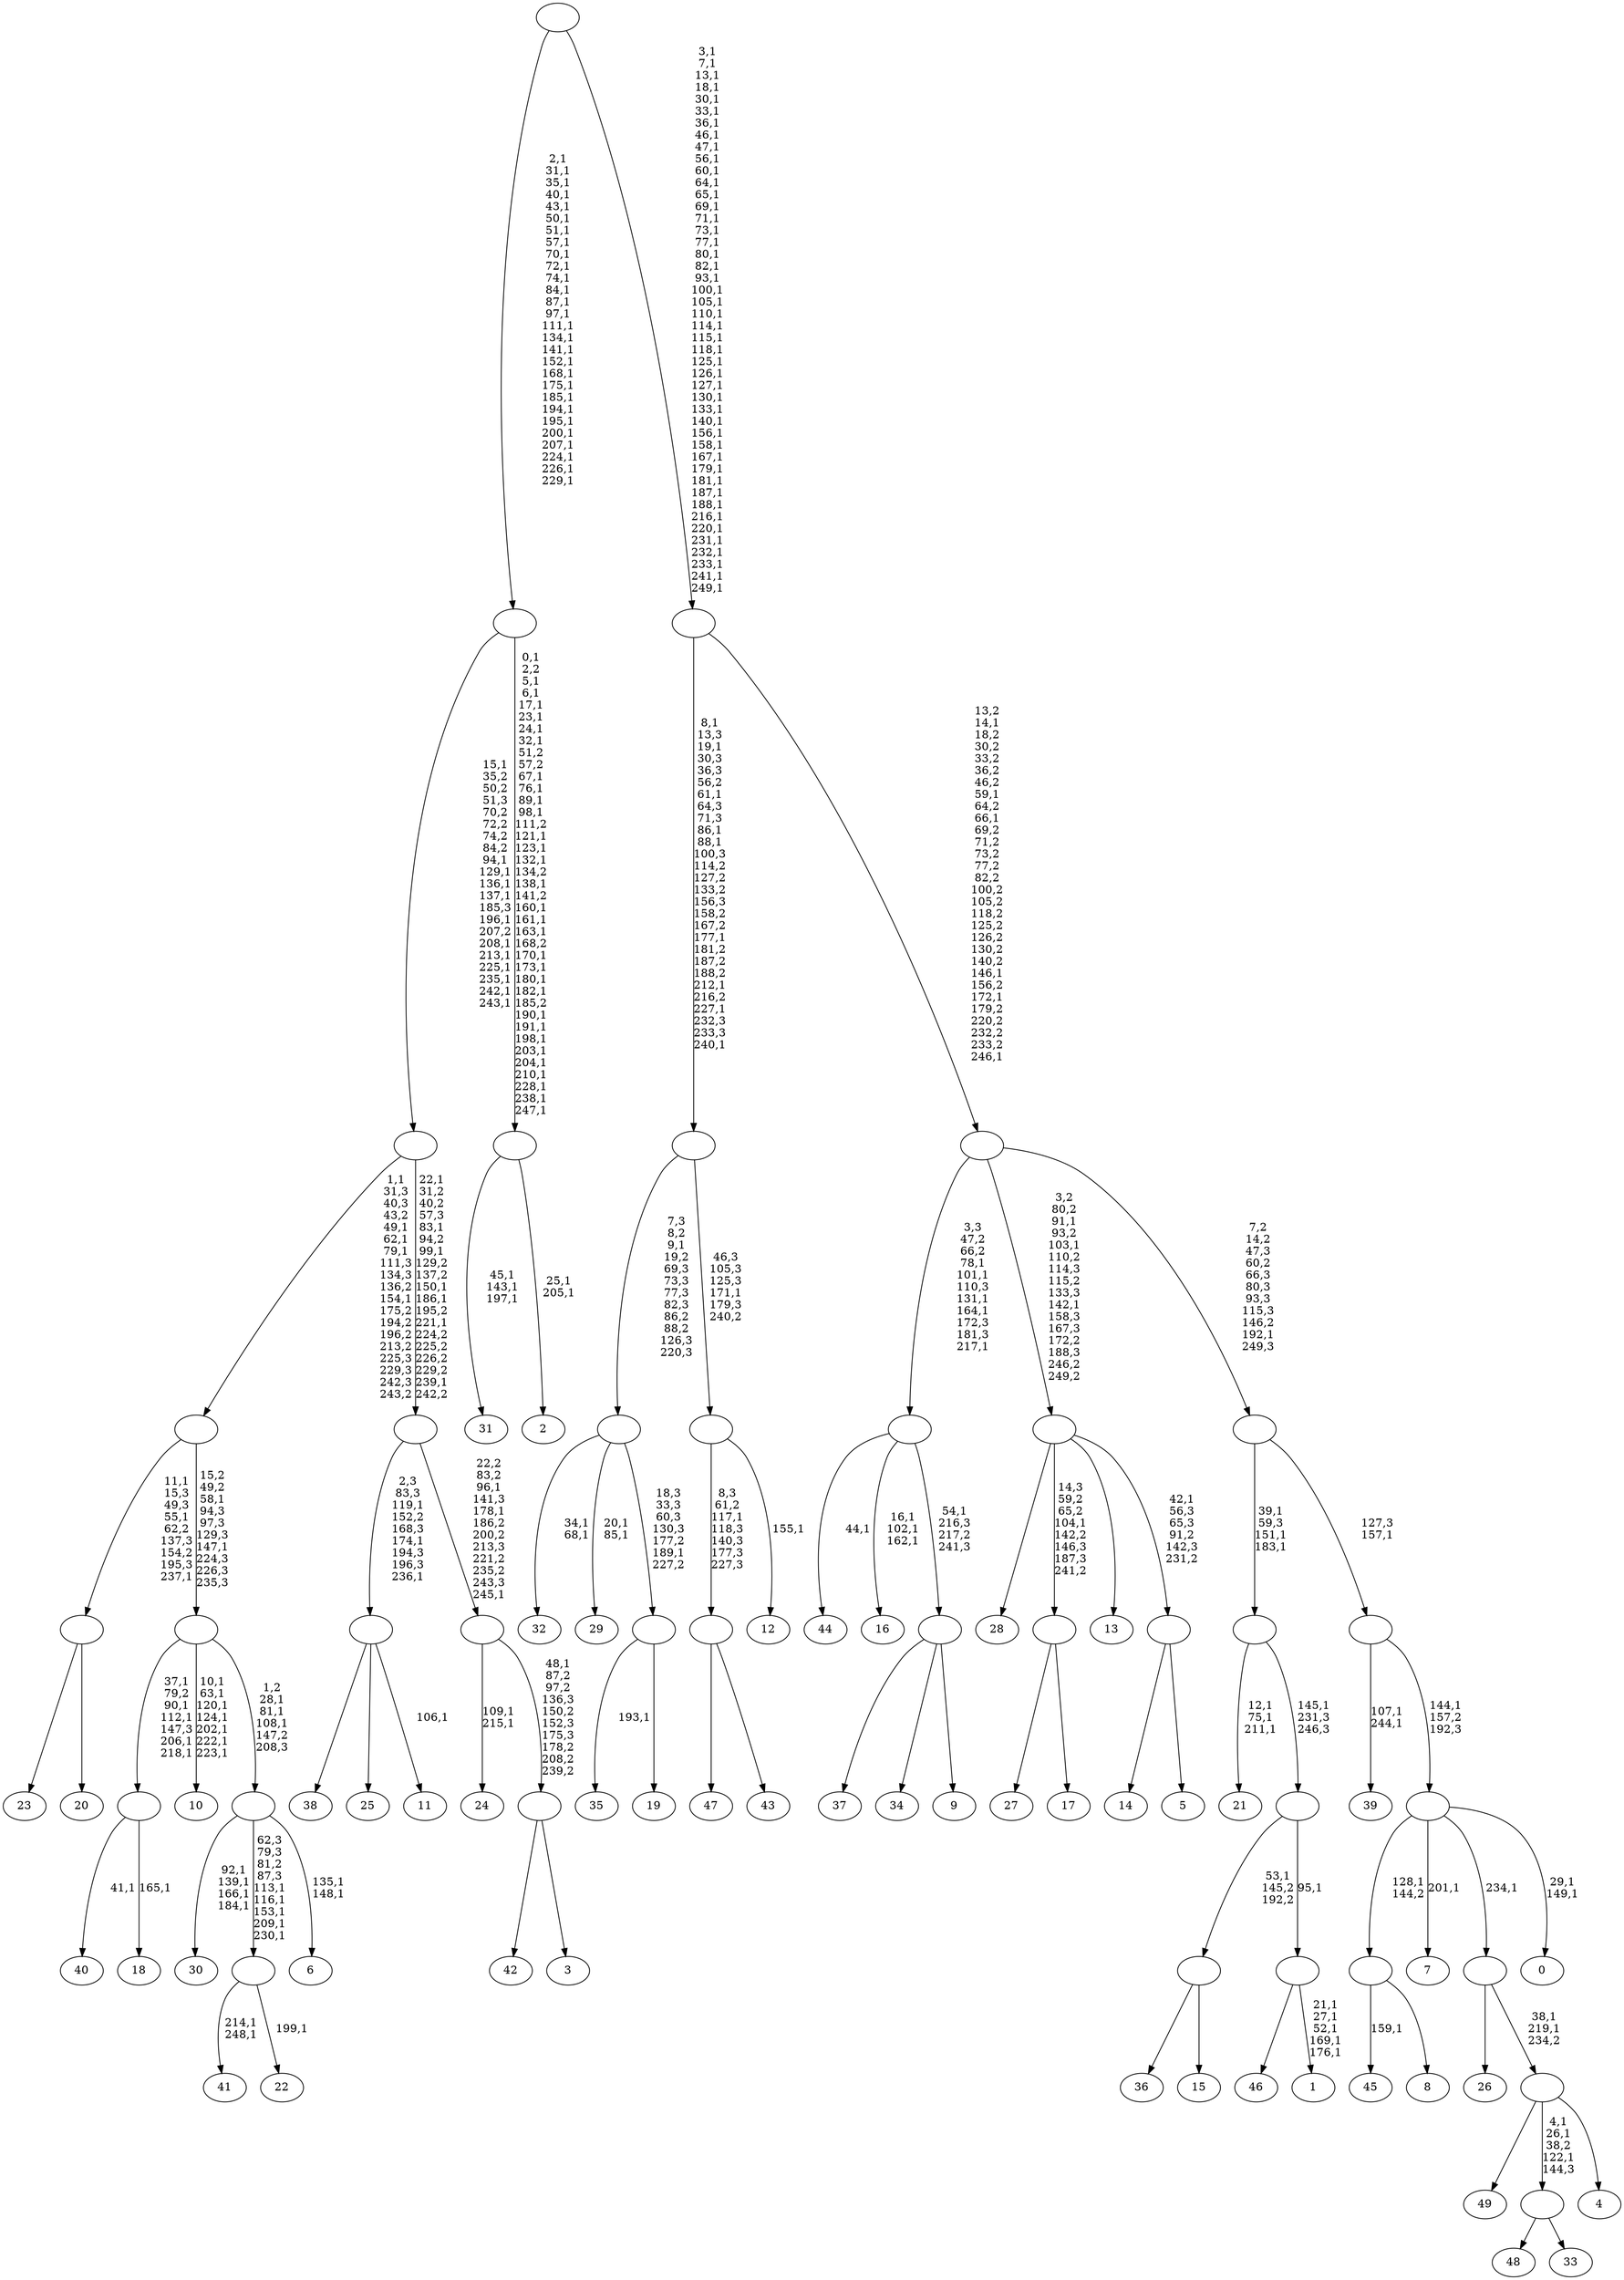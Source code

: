 digraph T {
	300 [label="49"]
	299 [label="48"]
	298 [label="47"]
	297 [label="46"]
	296 [label="45"]
	294 [label="44"]
	292 [label="43"]
	291 [label=""]
	290 [label="42"]
	289 [label="41"]
	286 [label="40"]
	284 [label="39"]
	281 [label="38"]
	280 [label="37"]
	279 [label="36"]
	278 [label="35"]
	276 [label="34"]
	275 [label="33"]
	274 [label=""]
	271 [label="32"]
	268 [label="31"]
	264 [label="30"]
	259 [label="29"]
	256 [label="28"]
	255 [label="27"]
	254 [label="26"]
	253 [label="25"]
	252 [label="24"]
	249 [label="23"]
	248 [label="22"]
	246 [label=""]
	241 [label="21"]
	237 [label="20"]
	236 [label=""]
	233 [label="19"]
	232 [label=""]
	231 [label=""]
	230 [label="18"]
	228 [label=""]
	223 [label="17"]
	222 [label=""]
	221 [label="16"]
	217 [label="15"]
	216 [label=""]
	215 [label="14"]
	214 [label="13"]
	213 [label="12"]
	211 [label=""]
	210 [label=""]
	201 [label="11"]
	199 [label=""]
	196 [label="10"]
	188 [label="9"]
	187 [label=""]
	186 [label=""]
	181 [label="8"]
	180 [label=""]
	179 [label="7"]
	177 [label="6"]
	174 [label=""]
	171 [label=""]
	169 [label=""]
	164 [label="5"]
	163 [label=""]
	162 [label=""]
	159 [label="4"]
	158 [label=""]
	156 [label=""]
	155 [label="3"]
	154 [label=""]
	153 [label=""]
	150 [label=""]
	143 [label=""]
	131 [label="2"]
	128 [label=""]
	97 [label=""]
	69 [label="1"]
	63 [label=""]
	62 [label=""]
	61 [label=""]
	58 [label="0"]
	55 [label=""]
	54 [label=""]
	53 [label=""]
	52 [label=""]
	46 [label=""]
	0 [label=""]
	291 -> 298 [label=""]
	291 -> 292 [label=""]
	274 -> 299 [label=""]
	274 -> 275 [label=""]
	246 -> 248 [label="199,1"]
	246 -> 289 [label="214,1\n248,1"]
	236 -> 249 [label=""]
	236 -> 237 [label=""]
	232 -> 278 [label="193,1"]
	232 -> 233 [label=""]
	231 -> 259 [label="20,1\n85,1"]
	231 -> 271 [label="34,1\n68,1"]
	231 -> 232 [label="18,3\n33,3\n60,3\n130,3\n177,2\n189,1\n227,2"]
	228 -> 230 [label="165,1"]
	228 -> 286 [label="41,1"]
	222 -> 255 [label=""]
	222 -> 223 [label=""]
	216 -> 279 [label=""]
	216 -> 217 [label=""]
	211 -> 213 [label="155,1"]
	211 -> 291 [label="8,3\n61,2\n117,1\n118,3\n140,3\n177,3\n227,3"]
	210 -> 231 [label="7,3\n8,2\n9,1\n19,2\n69,3\n73,3\n77,3\n82,3\n86,2\n88,2\n126,3\n220,3"]
	210 -> 211 [label="46,3\n105,3\n125,3\n171,1\n179,3\n240,2"]
	199 -> 201 [label="106,1"]
	199 -> 281 [label=""]
	199 -> 253 [label=""]
	187 -> 280 [label=""]
	187 -> 276 [label=""]
	187 -> 188 [label=""]
	186 -> 221 [label="16,1\n102,1\n162,1"]
	186 -> 294 [label="44,1"]
	186 -> 187 [label="54,1\n216,3\n217,2\n241,3"]
	180 -> 296 [label="159,1"]
	180 -> 181 [label=""]
	174 -> 177 [label="135,1\n148,1"]
	174 -> 246 [label="62,3\n79,3\n81,2\n87,3\n113,1\n116,1\n153,1\n209,1\n230,1"]
	174 -> 264 [label="92,1\n139,1\n166,1\n184,1"]
	171 -> 174 [label="1,2\n28,1\n81,1\n108,1\n147,2\n208,3"]
	171 -> 196 [label="10,1\n63,1\n120,1\n124,1\n202,1\n222,1\n223,1"]
	171 -> 228 [label="37,1\n79,2\n90,1\n112,1\n147,3\n206,1\n218,1"]
	169 -> 171 [label="15,2\n49,2\n58,1\n94,3\n97,3\n129,3\n147,1\n224,3\n226,3\n235,3"]
	169 -> 236 [label="11,1\n15,3\n49,3\n55,1\n62,2\n137,3\n154,2\n195,3\n237,1"]
	163 -> 215 [label=""]
	163 -> 164 [label=""]
	162 -> 256 [label=""]
	162 -> 222 [label="14,3\n59,2\n65,2\n104,1\n142,2\n146,3\n187,3\n241,2"]
	162 -> 214 [label=""]
	162 -> 163 [label="42,1\n56,3\n65,3\n91,2\n142,3\n231,2"]
	158 -> 274 [label="4,1\n26,1\n38,2\n122,1\n144,3"]
	158 -> 300 [label=""]
	158 -> 159 [label=""]
	156 -> 158 [label="38,1\n219,1\n234,2"]
	156 -> 254 [label=""]
	154 -> 290 [label=""]
	154 -> 155 [label=""]
	153 -> 252 [label="109,1\n215,1"]
	153 -> 154 [label="48,1\n87,2\n97,2\n136,3\n150,2\n152,3\n175,3\n178,2\n208,2\n239,2"]
	150 -> 153 [label="22,2\n83,2\n96,1\n141,3\n178,1\n186,2\n200,2\n213,3\n221,2\n235,2\n243,3\n245,1"]
	150 -> 199 [label="2,3\n83,3\n119,1\n152,2\n168,3\n174,1\n194,3\n196,3\n236,1"]
	143 -> 150 [label="22,1\n31,2\n40,2\n57,3\n83,1\n94,2\n99,1\n129,2\n137,2\n150,1\n186,1\n195,2\n221,1\n224,2\n225,2\n226,2\n229,2\n239,1\n242,2"]
	143 -> 169 [label="1,1\n31,3\n40,3\n43,2\n49,1\n62,1\n79,1\n111,3\n134,3\n136,2\n154,1\n175,2\n194,2\n196,2\n213,2\n225,3\n229,3\n242,3\n243,2"]
	128 -> 131 [label="25,1\n205,1"]
	128 -> 268 [label="45,1\n143,1\n197,1"]
	97 -> 128 [label="0,1\n2,2\n5,1\n6,1\n17,1\n23,1\n24,1\n32,1\n51,2\n57,2\n67,1\n76,1\n89,1\n98,1\n111,2\n121,1\n123,1\n132,1\n134,2\n138,1\n141,2\n160,1\n161,1\n163,1\n168,2\n170,1\n173,1\n180,1\n182,1\n185,2\n190,1\n191,1\n198,1\n203,1\n204,1\n210,1\n228,1\n238,1\n247,1"]
	97 -> 143 [label="15,1\n35,2\n50,2\n51,3\n70,2\n72,2\n74,2\n84,2\n94,1\n129,1\n136,1\n137,1\n185,3\n196,1\n207,2\n208,1\n213,1\n225,1\n235,1\n242,1\n243,1"]
	63 -> 69 [label="21,1\n27,1\n52,1\n169,1\n176,1"]
	63 -> 297 [label=""]
	62 -> 216 [label="53,1\n145,2\n192,2"]
	62 -> 63 [label="95,1"]
	61 -> 241 [label="12,1\n75,1\n211,1"]
	61 -> 62 [label="145,1\n231,3\n246,3"]
	55 -> 58 [label="29,1\n149,1"]
	55 -> 179 [label="201,1"]
	55 -> 180 [label="128,1\n144,2"]
	55 -> 156 [label="234,1"]
	54 -> 284 [label="107,1\n244,1"]
	54 -> 55 [label="144,1\n157,2\n192,3"]
	53 -> 61 [label="39,1\n59,3\n151,1\n183,1"]
	53 -> 54 [label="127,3\n157,1"]
	52 -> 162 [label="3,2\n80,2\n91,1\n93,2\n103,1\n110,2\n114,3\n115,2\n133,3\n142,1\n158,3\n167,3\n172,2\n188,3\n246,2\n249,2"]
	52 -> 186 [label="3,3\n47,2\n66,2\n78,1\n101,1\n110,3\n131,1\n164,1\n172,3\n181,3\n217,1"]
	52 -> 53 [label="7,2\n14,2\n47,3\n60,2\n66,3\n80,3\n93,3\n115,3\n146,2\n192,1\n249,3"]
	46 -> 52 [label="13,2\n14,1\n18,2\n30,2\n33,2\n36,2\n46,2\n59,1\n64,2\n66,1\n69,2\n71,2\n73,2\n77,2\n82,2\n100,2\n105,2\n118,2\n125,2\n126,2\n130,2\n140,2\n146,1\n156,2\n172,1\n179,2\n220,2\n232,2\n233,2\n246,1"]
	46 -> 210 [label="8,1\n13,3\n19,1\n30,3\n36,3\n56,2\n61,1\n64,3\n71,3\n86,1\n88,1\n100,3\n114,2\n127,2\n133,2\n156,3\n158,2\n167,2\n177,1\n181,2\n187,2\n188,2\n212,1\n216,2\n227,1\n232,3\n233,3\n240,1"]
	0 -> 46 [label="3,1\n7,1\n13,1\n18,1\n30,1\n33,1\n36,1\n46,1\n47,1\n56,1\n60,1\n64,1\n65,1\n69,1\n71,1\n73,1\n77,1\n80,1\n82,1\n93,1\n100,1\n105,1\n110,1\n114,1\n115,1\n118,1\n125,1\n126,1\n127,1\n130,1\n133,1\n140,1\n156,1\n158,1\n167,1\n179,1\n181,1\n187,1\n188,1\n216,1\n220,1\n231,1\n232,1\n233,1\n241,1\n249,1"]
	0 -> 97 [label="2,1\n31,1\n35,1\n40,1\n43,1\n50,1\n51,1\n57,1\n70,1\n72,1\n74,1\n84,1\n87,1\n97,1\n111,1\n134,1\n141,1\n152,1\n168,1\n175,1\n185,1\n194,1\n195,1\n200,1\n207,1\n224,1\n226,1\n229,1"]
}
